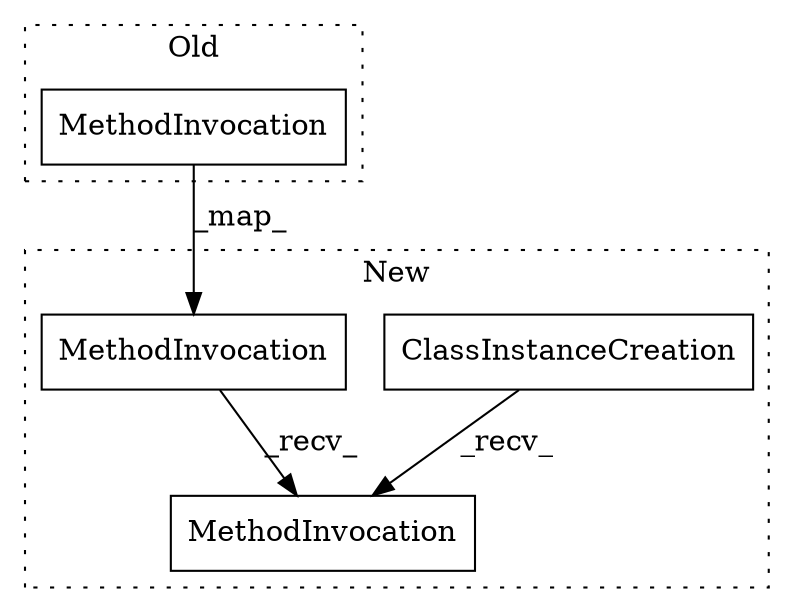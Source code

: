 digraph G {
subgraph cluster0 {
4 [label="MethodInvocation" a="32" s="6744,6783" l="11,1" shape="box"];
label = "Old";
style="dotted";
}
subgraph cluster1 {
1 [label="ClassInstanceCreation" a="14" s="6667" l="18" shape="box"];
2 [label="MethodInvocation" a="32" s="6731,6760" l="12,1" shape="box"];
3 [label="MethodInvocation" a="32" s="6956" l="12" shape="box"];
label = "New";
style="dotted";
}
1 -> 3 [label="_recv_"];
2 -> 3 [label="_recv_"];
4 -> 2 [label="_map_"];
}